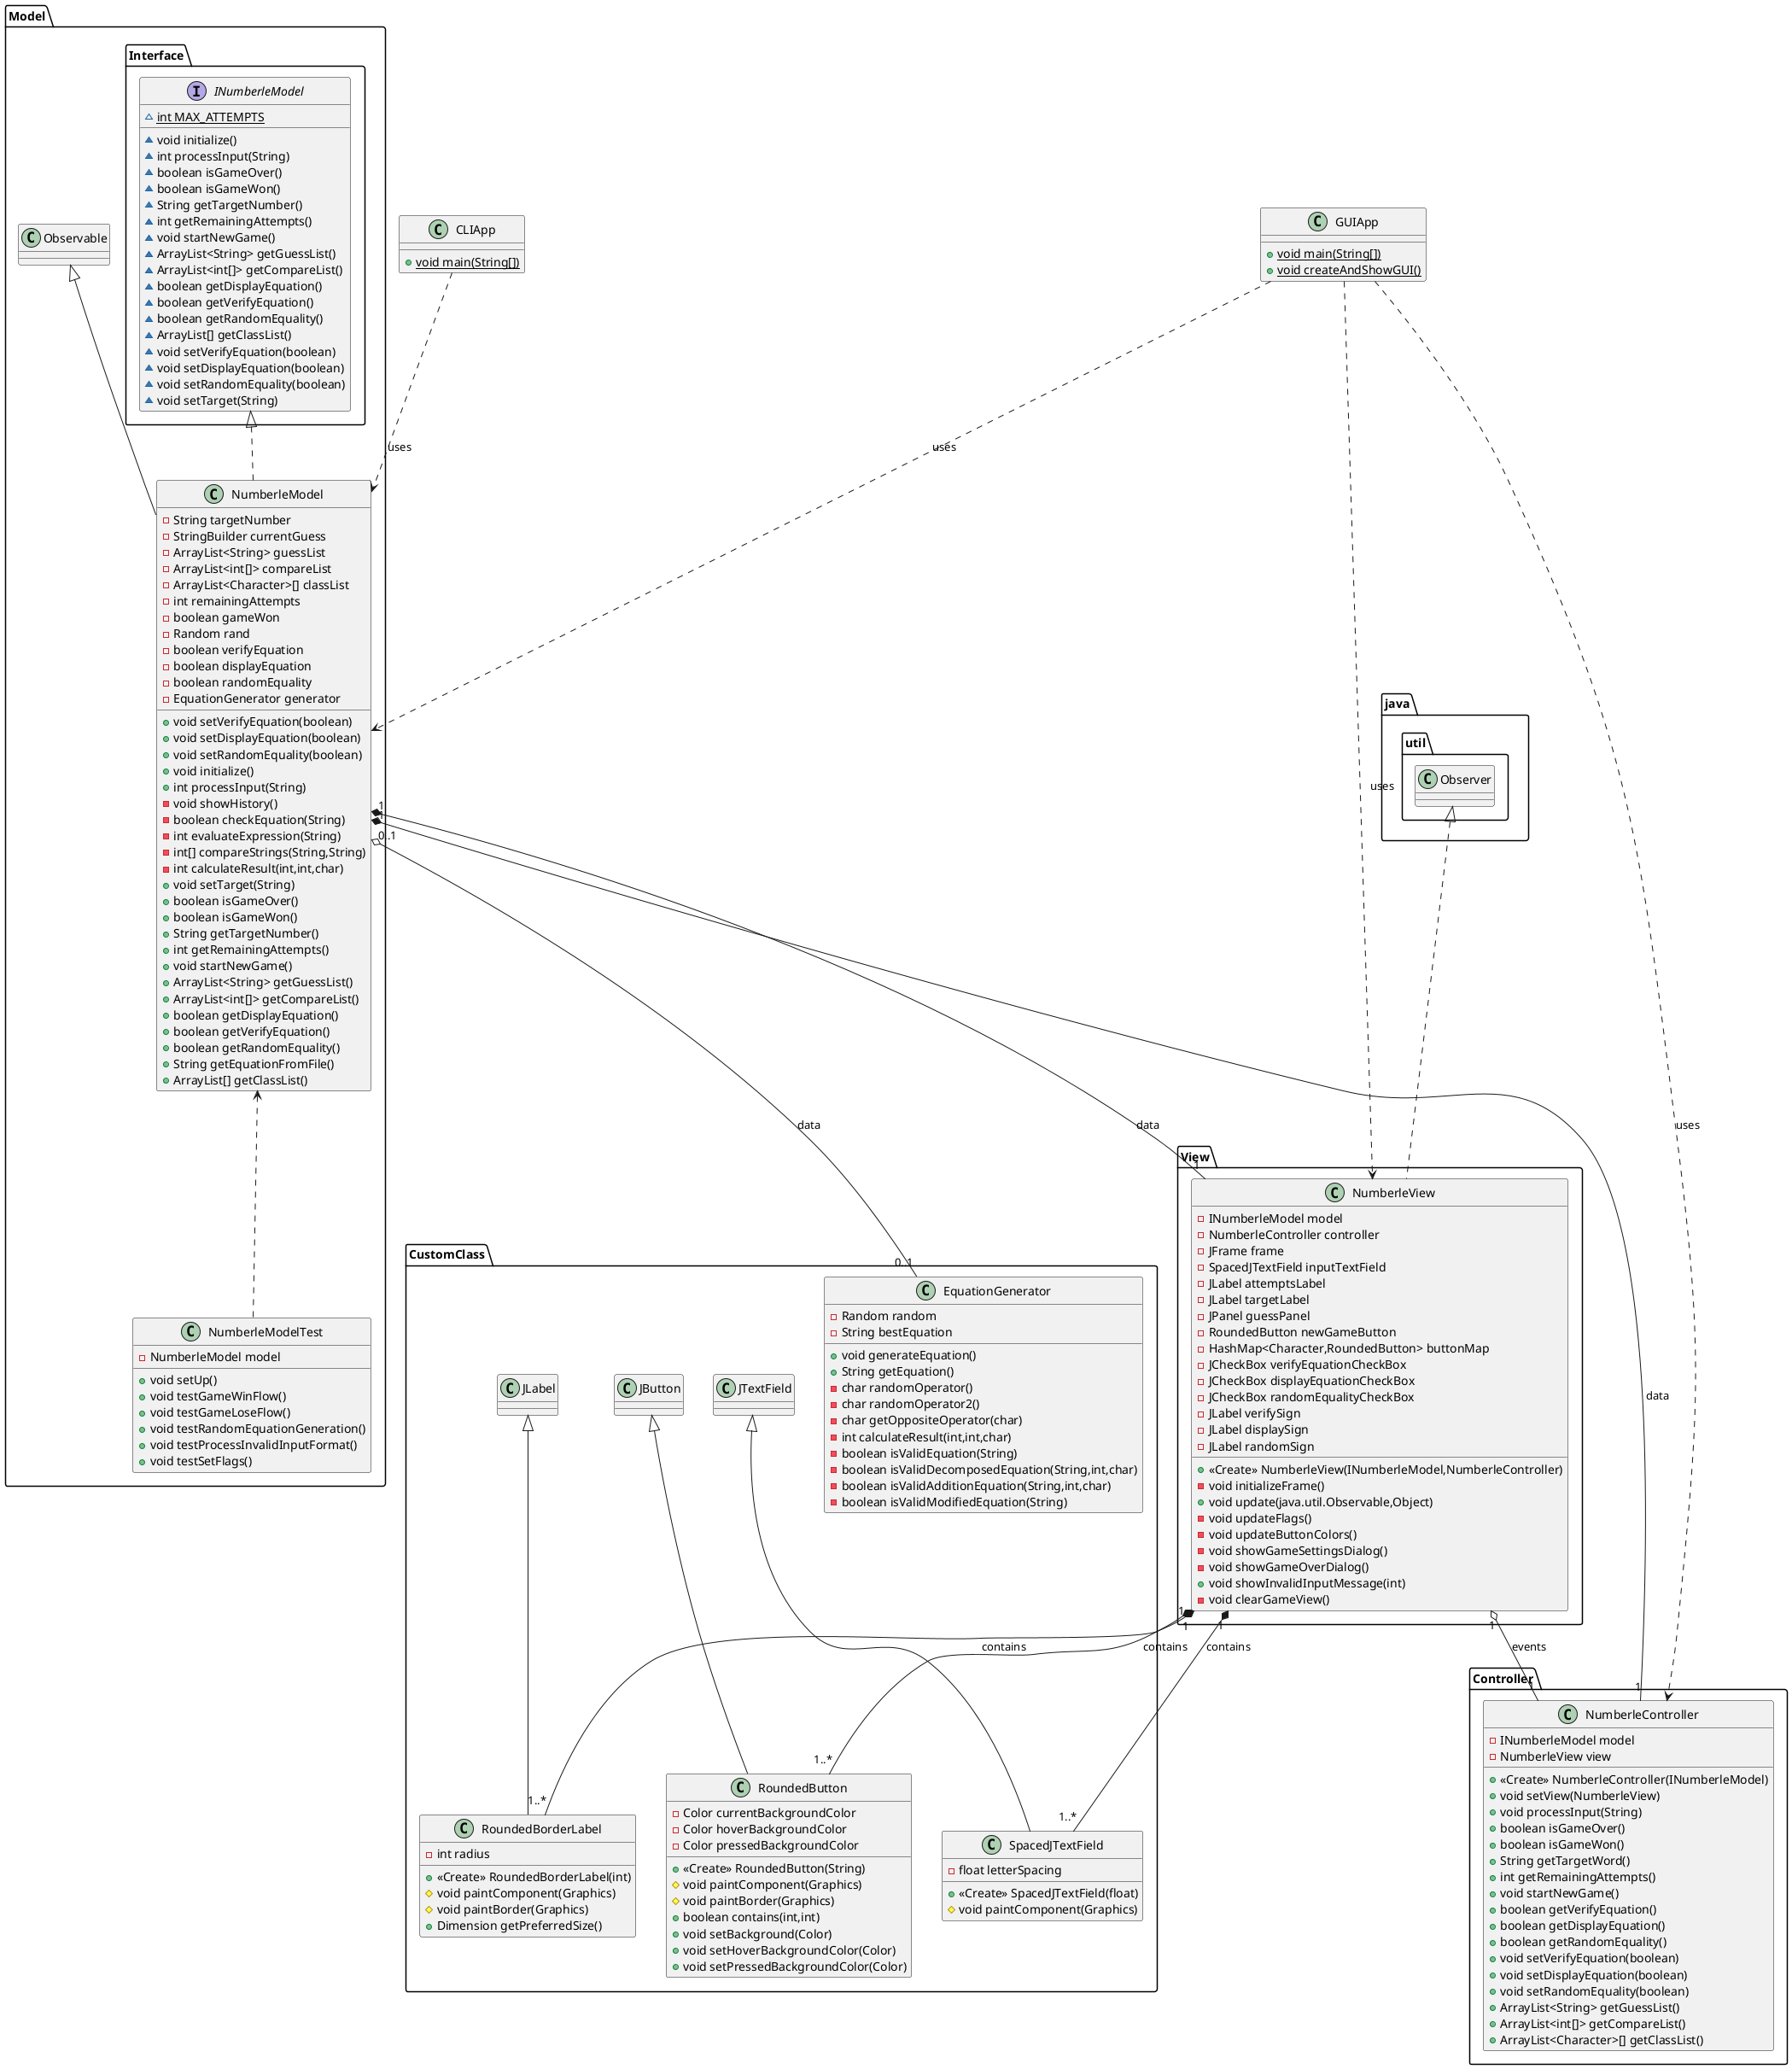 @startuml
class CustomClass.RoundedButton {
- Color currentBackgroundColor
- Color hoverBackgroundColor
- Color pressedBackgroundColor
+ <<Create>> RoundedButton(String)
# void paintComponent(Graphics)
# void paintBorder(Graphics)
+ boolean contains(int,int)
+ void setBackground(Color)
+ void setHoverBackgroundColor(Color)
+ void setPressedBackgroundColor(Color)
}


class CustomClass.RoundedBorderLabel {
- int radius
+ <<Create>> RoundedBorderLabel(int)
# void paintComponent(Graphics)
# void paintBorder(Graphics)
+ Dimension getPreferredSize()
}


class View.NumberleView {
- INumberleModel model
- NumberleController controller
- JFrame frame
- SpacedJTextField inputTextField
- JLabel attemptsLabel
- JLabel targetLabel
- JPanel guessPanel
- RoundedButton newGameButton
- HashMap<Character,RoundedButton> buttonMap
- JCheckBox verifyEquationCheckBox
- JCheckBox displayEquationCheckBox
- JCheckBox randomEqualityCheckBox
- JLabel verifySign
- JLabel displaySign
- JLabel randomSign
+ <<Create>> NumberleView(INumberleModel,NumberleController)
- void initializeFrame()
+ void update(java.util.Observable,Object)
- void updateFlags()
- void updateButtonColors()
- void showGameSettingsDialog()
- void showGameOverDialog()
+ void showInvalidInputMessage(int)
- void clearGameView()
}


interface Model.Interface.INumberleModel {
~ {static} int MAX_ATTEMPTS
~ void initialize()
~ int processInput(String)
~ boolean isGameOver()
~ boolean isGameWon()
~ String getTargetNumber()
~ int getRemainingAttempts()
~ void startNewGame()
~ ArrayList<String> getGuessList()
~ ArrayList<int[]> getCompareList()
~ boolean getDisplayEquation()
~ boolean getVerifyEquation()
~ boolean getRandomEquality()
~ ArrayList[] getClassList()
~ void setVerifyEquation(boolean)
~ void setDisplayEquation(boolean)
~ void setRandomEquality(boolean)
~ void setTarget(String)
}


class CustomClass.EquationGenerator {
- Random random
- String bestEquation
+ void generateEquation()
+ String getEquation()
- char randomOperator()
- char randomOperator2()
- char getOppositeOperator(char)
- int calculateResult(int,int,char)
- boolean isValidEquation(String)
- boolean isValidDecomposedEquation(String,int,char)
- boolean isValidAdditionEquation(String,int,char)
- boolean isValidModifiedEquation(String)
}


class CLIApp {
+ {static} void main(String[])
}

class GUIApp {
+ {static} void main(String[])
+ {static} void createAndShowGUI()
}

class CustomClass.SpacedJTextField {
- float letterSpacing
+ <<Create>> SpacedJTextField(float)
# void paintComponent(Graphics)
}


class Controller.NumberleController {
- INumberleModel model
- NumberleView view
+ <<Create>> NumberleController(INumberleModel)
+ void setView(NumberleView)
+ void processInput(String)
+ boolean isGameOver()
+ boolean isGameWon()
+ String getTargetWord()
+ int getRemainingAttempts()
+ void startNewGame()
+ boolean getVerifyEquation()
+ boolean getDisplayEquation()
+ boolean getRandomEquality()
+ void setVerifyEquation(boolean)
+ void setDisplayEquation(boolean)
+ void setRandomEquality(boolean)
+ ArrayList<String> getGuessList()
+ ArrayList<int[]> getCompareList()
+ ArrayList<Character>[] getClassList()
}


class Model.NumberleModel {
- String targetNumber
- StringBuilder currentGuess
- ArrayList<String> guessList
- ArrayList<int[]> compareList
- ArrayList<Character>[] classList
- int remainingAttempts
- boolean gameWon
- Random rand
- boolean verifyEquation
- boolean displayEquation
- boolean randomEquality
- EquationGenerator generator
+ void setVerifyEquation(boolean)
+ void setDisplayEquation(boolean)
+ void setRandomEquality(boolean)
+ void initialize()
+ int processInput(String)
- void showHistory()
- boolean checkEquation(String)
- int evaluateExpression(String)
- int[] compareStrings(String,String)
- int calculateResult(int,int,char)
+ void setTarget(String)
+ boolean isGameOver()
+ boolean isGameWon()
+ String getTargetNumber()
+ int getRemainingAttempts()
+ void startNewGame()
+ ArrayList<String> getGuessList()
+ ArrayList<int[]> getCompareList()
+ boolean getDisplayEquation()
+ boolean getVerifyEquation()
+ boolean getRandomEquality()
+ String getEquationFromFile()
+ ArrayList[] getClassList()
}


class Model.NumberleModelTest {
- NumberleModel model
+ void setUp()
+ void testGameWinFlow()
+ void testGameLoseFlow()
+ void testRandomEquationGeneration()
+ void testProcessInvalidInputFormat()
+ void testSetFlags()
}




CustomClass.JButton <|-- CustomClass.RoundedButton
CustomClass.JLabel <|-- CustomClass.RoundedBorderLabel
java.util.Observer <|.. View.NumberleView
CustomClass.JTextField <|-- CustomClass.SpacedJTextField
Model.Interface.INumberleModel <|.. Model.NumberleModel
Model.Observable <|-- Model.NumberleModel
Model.NumberleModel <--[dashed] Model.NumberleModelTest

CLIApp .down.> Model.NumberleModel : uses
GUIApp .down.> Model.NumberleModel : uses
GUIApp .down.> Controller.NumberleController : uses
GUIApp .down.> View.NumberleView : uses

Model.NumberleModel "1" *-- "1" View.NumberleView : data
Model.NumberleModel "1" *-- "1" Controller.NumberleController : data
View.NumberleView "1" o-- "1" Controller.NumberleController : events

Model.NumberleModel "0..1" o-- "0..1" CustomClass.EquationGenerator : data
View.NumberleView "1" *-- "1..*" CustomClass.RoundedButton : contains
View.NumberleView "1" *-- "1..*" CustomClass.RoundedBorderLabel : contains
View.NumberleView "1" *-- "1..*" CustomClass.SpacedJTextField : contains

@enduml